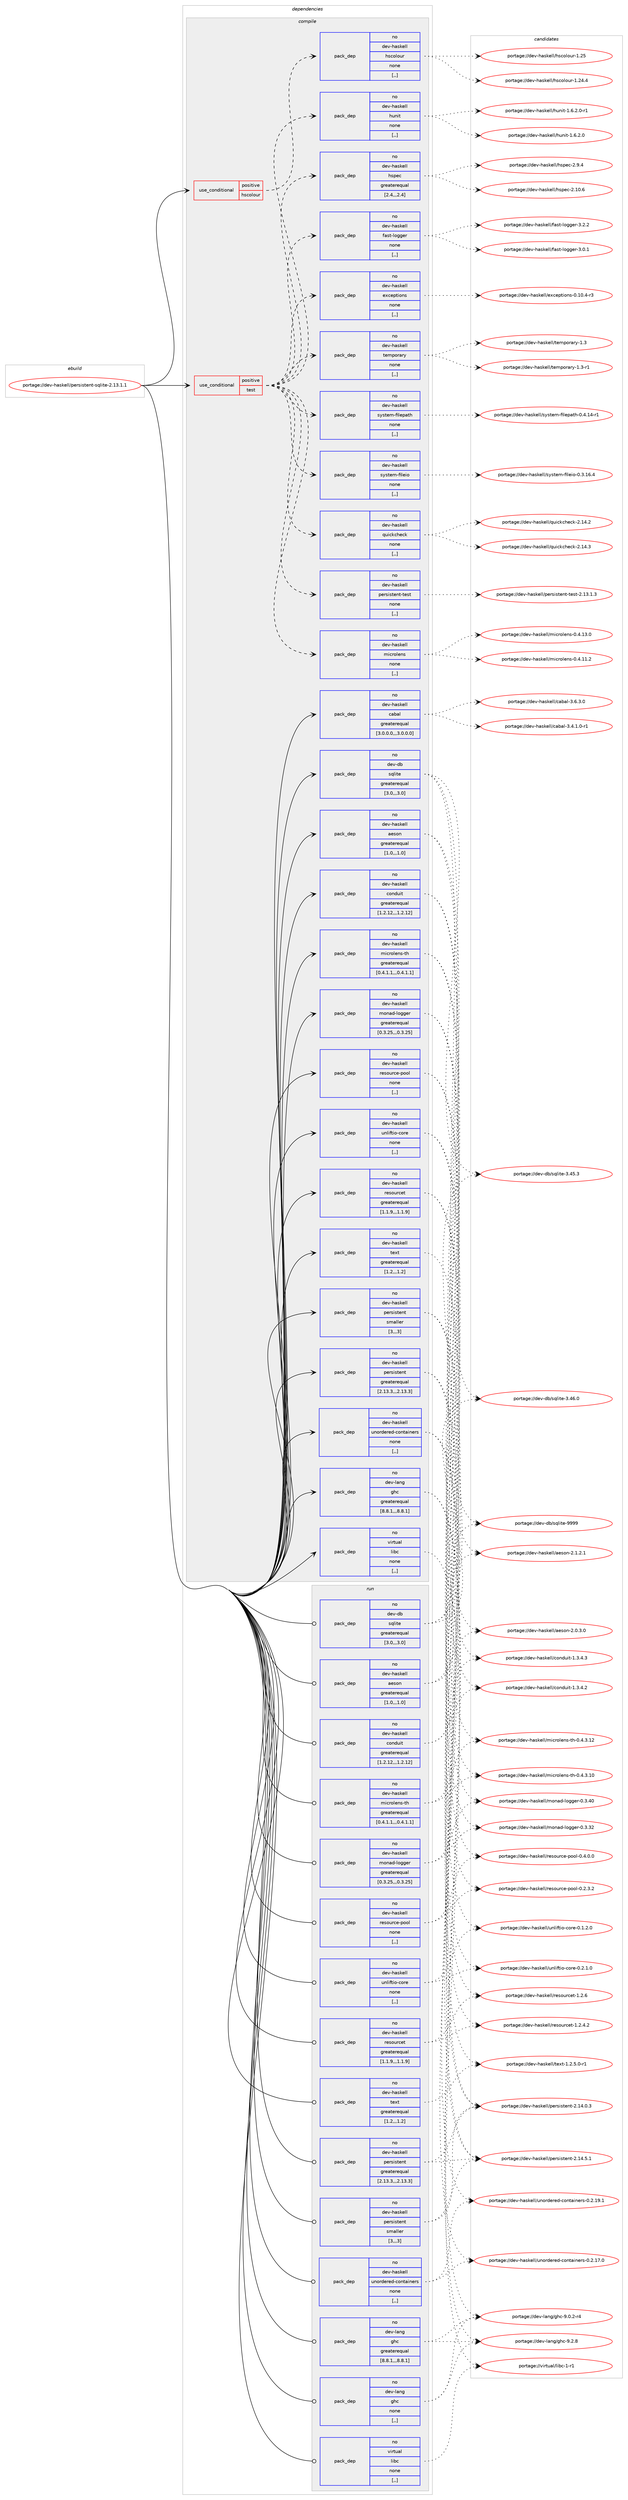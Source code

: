 digraph prolog {

# *************
# Graph options
# *************

newrank=true;
concentrate=true;
compound=true;
graph [rankdir=LR,fontname=Helvetica,fontsize=10,ranksep=1.5];#, ranksep=2.5, nodesep=0.2];
edge  [arrowhead=vee];
node  [fontname=Helvetica,fontsize=10];

# **********
# The ebuild
# **********

subgraph cluster_leftcol {
color=gray;
rank=same;
label=<<i>ebuild</i>>;
id [label="portage://dev-haskell/persistent-sqlite-2.13.1.1", color=red, width=4, href="../dev-haskell/persistent-sqlite-2.13.1.1.svg"];
}

# ****************
# The dependencies
# ****************

subgraph cluster_midcol {
color=gray;
label=<<i>dependencies</i>>;
subgraph cluster_compile {
fillcolor="#eeeeee";
style=filled;
label=<<i>compile</i>>;
subgraph cond20241 {
dependency83812 [label=<<TABLE BORDER="0" CELLBORDER="1" CELLSPACING="0" CELLPADDING="4"><TR><TD ROWSPAN="3" CELLPADDING="10">use_conditional</TD></TR><TR><TD>positive</TD></TR><TR><TD>hscolour</TD></TR></TABLE>>, shape=none, color=red];
subgraph pack62590 {
dependency83813 [label=<<TABLE BORDER="0" CELLBORDER="1" CELLSPACING="0" CELLPADDING="4" WIDTH="220"><TR><TD ROWSPAN="6" CELLPADDING="30">pack_dep</TD></TR><TR><TD WIDTH="110">no</TD></TR><TR><TD>dev-haskell</TD></TR><TR><TD>hscolour</TD></TR><TR><TD>none</TD></TR><TR><TD>[,,]</TD></TR></TABLE>>, shape=none, color=blue];
}
dependency83812:e -> dependency83813:w [weight=20,style="dashed",arrowhead="vee"];
}
id:e -> dependency83812:w [weight=20,style="solid",arrowhead="vee"];
subgraph cond20242 {
dependency83814 [label=<<TABLE BORDER="0" CELLBORDER="1" CELLSPACING="0" CELLPADDING="4"><TR><TD ROWSPAN="3" CELLPADDING="10">use_conditional</TD></TR><TR><TD>positive</TD></TR><TR><TD>test</TD></TR></TABLE>>, shape=none, color=red];
subgraph pack62591 {
dependency83815 [label=<<TABLE BORDER="0" CELLBORDER="1" CELLSPACING="0" CELLPADDING="4" WIDTH="220"><TR><TD ROWSPAN="6" CELLPADDING="30">pack_dep</TD></TR><TR><TD WIDTH="110">no</TD></TR><TR><TD>dev-haskell</TD></TR><TR><TD>exceptions</TD></TR><TR><TD>none</TD></TR><TR><TD>[,,]</TD></TR></TABLE>>, shape=none, color=blue];
}
dependency83814:e -> dependency83815:w [weight=20,style="dashed",arrowhead="vee"];
subgraph pack62592 {
dependency83816 [label=<<TABLE BORDER="0" CELLBORDER="1" CELLSPACING="0" CELLPADDING="4" WIDTH="220"><TR><TD ROWSPAN="6" CELLPADDING="30">pack_dep</TD></TR><TR><TD WIDTH="110">no</TD></TR><TR><TD>dev-haskell</TD></TR><TR><TD>fast-logger</TD></TR><TR><TD>none</TD></TR><TR><TD>[,,]</TD></TR></TABLE>>, shape=none, color=blue];
}
dependency83814:e -> dependency83816:w [weight=20,style="dashed",arrowhead="vee"];
subgraph pack62593 {
dependency83817 [label=<<TABLE BORDER="0" CELLBORDER="1" CELLSPACING="0" CELLPADDING="4" WIDTH="220"><TR><TD ROWSPAN="6" CELLPADDING="30">pack_dep</TD></TR><TR><TD WIDTH="110">no</TD></TR><TR><TD>dev-haskell</TD></TR><TR><TD>hspec</TD></TR><TR><TD>greaterequal</TD></TR><TR><TD>[2.4,,,2.4]</TD></TR></TABLE>>, shape=none, color=blue];
}
dependency83814:e -> dependency83817:w [weight=20,style="dashed",arrowhead="vee"];
subgraph pack62594 {
dependency83818 [label=<<TABLE BORDER="0" CELLBORDER="1" CELLSPACING="0" CELLPADDING="4" WIDTH="220"><TR><TD ROWSPAN="6" CELLPADDING="30">pack_dep</TD></TR><TR><TD WIDTH="110">no</TD></TR><TR><TD>dev-haskell</TD></TR><TR><TD>hunit</TD></TR><TR><TD>none</TD></TR><TR><TD>[,,]</TD></TR></TABLE>>, shape=none, color=blue];
}
dependency83814:e -> dependency83818:w [weight=20,style="dashed",arrowhead="vee"];
subgraph pack62595 {
dependency83819 [label=<<TABLE BORDER="0" CELLBORDER="1" CELLSPACING="0" CELLPADDING="4" WIDTH="220"><TR><TD ROWSPAN="6" CELLPADDING="30">pack_dep</TD></TR><TR><TD WIDTH="110">no</TD></TR><TR><TD>dev-haskell</TD></TR><TR><TD>microlens</TD></TR><TR><TD>none</TD></TR><TR><TD>[,,]</TD></TR></TABLE>>, shape=none, color=blue];
}
dependency83814:e -> dependency83819:w [weight=20,style="dashed",arrowhead="vee"];
subgraph pack62596 {
dependency83820 [label=<<TABLE BORDER="0" CELLBORDER="1" CELLSPACING="0" CELLPADDING="4" WIDTH="220"><TR><TD ROWSPAN="6" CELLPADDING="30">pack_dep</TD></TR><TR><TD WIDTH="110">no</TD></TR><TR><TD>dev-haskell</TD></TR><TR><TD>persistent-test</TD></TR><TR><TD>none</TD></TR><TR><TD>[,,]</TD></TR></TABLE>>, shape=none, color=blue];
}
dependency83814:e -> dependency83820:w [weight=20,style="dashed",arrowhead="vee"];
subgraph pack62597 {
dependency83821 [label=<<TABLE BORDER="0" CELLBORDER="1" CELLSPACING="0" CELLPADDING="4" WIDTH="220"><TR><TD ROWSPAN="6" CELLPADDING="30">pack_dep</TD></TR><TR><TD WIDTH="110">no</TD></TR><TR><TD>dev-haskell</TD></TR><TR><TD>quickcheck</TD></TR><TR><TD>none</TD></TR><TR><TD>[,,]</TD></TR></TABLE>>, shape=none, color=blue];
}
dependency83814:e -> dependency83821:w [weight=20,style="dashed",arrowhead="vee"];
subgraph pack62598 {
dependency83822 [label=<<TABLE BORDER="0" CELLBORDER="1" CELLSPACING="0" CELLPADDING="4" WIDTH="220"><TR><TD ROWSPAN="6" CELLPADDING="30">pack_dep</TD></TR><TR><TD WIDTH="110">no</TD></TR><TR><TD>dev-haskell</TD></TR><TR><TD>system-fileio</TD></TR><TR><TD>none</TD></TR><TR><TD>[,,]</TD></TR></TABLE>>, shape=none, color=blue];
}
dependency83814:e -> dependency83822:w [weight=20,style="dashed",arrowhead="vee"];
subgraph pack62599 {
dependency83823 [label=<<TABLE BORDER="0" CELLBORDER="1" CELLSPACING="0" CELLPADDING="4" WIDTH="220"><TR><TD ROWSPAN="6" CELLPADDING="30">pack_dep</TD></TR><TR><TD WIDTH="110">no</TD></TR><TR><TD>dev-haskell</TD></TR><TR><TD>system-filepath</TD></TR><TR><TD>none</TD></TR><TR><TD>[,,]</TD></TR></TABLE>>, shape=none, color=blue];
}
dependency83814:e -> dependency83823:w [weight=20,style="dashed",arrowhead="vee"];
subgraph pack62600 {
dependency83824 [label=<<TABLE BORDER="0" CELLBORDER="1" CELLSPACING="0" CELLPADDING="4" WIDTH="220"><TR><TD ROWSPAN="6" CELLPADDING="30">pack_dep</TD></TR><TR><TD WIDTH="110">no</TD></TR><TR><TD>dev-haskell</TD></TR><TR><TD>temporary</TD></TR><TR><TD>none</TD></TR><TR><TD>[,,]</TD></TR></TABLE>>, shape=none, color=blue];
}
dependency83814:e -> dependency83824:w [weight=20,style="dashed",arrowhead="vee"];
}
id:e -> dependency83814:w [weight=20,style="solid",arrowhead="vee"];
subgraph pack62601 {
dependency83825 [label=<<TABLE BORDER="0" CELLBORDER="1" CELLSPACING="0" CELLPADDING="4" WIDTH="220"><TR><TD ROWSPAN="6" CELLPADDING="30">pack_dep</TD></TR><TR><TD WIDTH="110">no</TD></TR><TR><TD>dev-db</TD></TR><TR><TD>sqlite</TD></TR><TR><TD>greaterequal</TD></TR><TR><TD>[3.0,,,3.0]</TD></TR></TABLE>>, shape=none, color=blue];
}
id:e -> dependency83825:w [weight=20,style="solid",arrowhead="vee"];
subgraph pack62602 {
dependency83826 [label=<<TABLE BORDER="0" CELLBORDER="1" CELLSPACING="0" CELLPADDING="4" WIDTH="220"><TR><TD ROWSPAN="6" CELLPADDING="30">pack_dep</TD></TR><TR><TD WIDTH="110">no</TD></TR><TR><TD>dev-haskell</TD></TR><TR><TD>aeson</TD></TR><TR><TD>greaterequal</TD></TR><TR><TD>[1.0,,,1.0]</TD></TR></TABLE>>, shape=none, color=blue];
}
id:e -> dependency83826:w [weight=20,style="solid",arrowhead="vee"];
subgraph pack62603 {
dependency83827 [label=<<TABLE BORDER="0" CELLBORDER="1" CELLSPACING="0" CELLPADDING="4" WIDTH="220"><TR><TD ROWSPAN="6" CELLPADDING="30">pack_dep</TD></TR><TR><TD WIDTH="110">no</TD></TR><TR><TD>dev-haskell</TD></TR><TR><TD>cabal</TD></TR><TR><TD>greaterequal</TD></TR><TR><TD>[3.0.0.0,,,3.0.0.0]</TD></TR></TABLE>>, shape=none, color=blue];
}
id:e -> dependency83827:w [weight=20,style="solid",arrowhead="vee"];
subgraph pack62604 {
dependency83828 [label=<<TABLE BORDER="0" CELLBORDER="1" CELLSPACING="0" CELLPADDING="4" WIDTH="220"><TR><TD ROWSPAN="6" CELLPADDING="30">pack_dep</TD></TR><TR><TD WIDTH="110">no</TD></TR><TR><TD>dev-haskell</TD></TR><TR><TD>conduit</TD></TR><TR><TD>greaterequal</TD></TR><TR><TD>[1.2.12,,,1.2.12]</TD></TR></TABLE>>, shape=none, color=blue];
}
id:e -> dependency83828:w [weight=20,style="solid",arrowhead="vee"];
subgraph pack62605 {
dependency83829 [label=<<TABLE BORDER="0" CELLBORDER="1" CELLSPACING="0" CELLPADDING="4" WIDTH="220"><TR><TD ROWSPAN="6" CELLPADDING="30">pack_dep</TD></TR><TR><TD WIDTH="110">no</TD></TR><TR><TD>dev-haskell</TD></TR><TR><TD>microlens-th</TD></TR><TR><TD>greaterequal</TD></TR><TR><TD>[0.4.1.1,,,0.4.1.1]</TD></TR></TABLE>>, shape=none, color=blue];
}
id:e -> dependency83829:w [weight=20,style="solid",arrowhead="vee"];
subgraph pack62606 {
dependency83830 [label=<<TABLE BORDER="0" CELLBORDER="1" CELLSPACING="0" CELLPADDING="4" WIDTH="220"><TR><TD ROWSPAN="6" CELLPADDING="30">pack_dep</TD></TR><TR><TD WIDTH="110">no</TD></TR><TR><TD>dev-haskell</TD></TR><TR><TD>monad-logger</TD></TR><TR><TD>greaterequal</TD></TR><TR><TD>[0.3.25,,,0.3.25]</TD></TR></TABLE>>, shape=none, color=blue];
}
id:e -> dependency83830:w [weight=20,style="solid",arrowhead="vee"];
subgraph pack62607 {
dependency83831 [label=<<TABLE BORDER="0" CELLBORDER="1" CELLSPACING="0" CELLPADDING="4" WIDTH="220"><TR><TD ROWSPAN="6" CELLPADDING="30">pack_dep</TD></TR><TR><TD WIDTH="110">no</TD></TR><TR><TD>dev-haskell</TD></TR><TR><TD>persistent</TD></TR><TR><TD>greaterequal</TD></TR><TR><TD>[2.13.3,,,2.13.3]</TD></TR></TABLE>>, shape=none, color=blue];
}
id:e -> dependency83831:w [weight=20,style="solid",arrowhead="vee"];
subgraph pack62608 {
dependency83832 [label=<<TABLE BORDER="0" CELLBORDER="1" CELLSPACING="0" CELLPADDING="4" WIDTH="220"><TR><TD ROWSPAN="6" CELLPADDING="30">pack_dep</TD></TR><TR><TD WIDTH="110">no</TD></TR><TR><TD>dev-haskell</TD></TR><TR><TD>persistent</TD></TR><TR><TD>smaller</TD></TR><TR><TD>[3,,,3]</TD></TR></TABLE>>, shape=none, color=blue];
}
id:e -> dependency83832:w [weight=20,style="solid",arrowhead="vee"];
subgraph pack62609 {
dependency83833 [label=<<TABLE BORDER="0" CELLBORDER="1" CELLSPACING="0" CELLPADDING="4" WIDTH="220"><TR><TD ROWSPAN="6" CELLPADDING="30">pack_dep</TD></TR><TR><TD WIDTH="110">no</TD></TR><TR><TD>dev-haskell</TD></TR><TR><TD>resource-pool</TD></TR><TR><TD>none</TD></TR><TR><TD>[,,]</TD></TR></TABLE>>, shape=none, color=blue];
}
id:e -> dependency83833:w [weight=20,style="solid",arrowhead="vee"];
subgraph pack62610 {
dependency83834 [label=<<TABLE BORDER="0" CELLBORDER="1" CELLSPACING="0" CELLPADDING="4" WIDTH="220"><TR><TD ROWSPAN="6" CELLPADDING="30">pack_dep</TD></TR><TR><TD WIDTH="110">no</TD></TR><TR><TD>dev-haskell</TD></TR><TR><TD>resourcet</TD></TR><TR><TD>greaterequal</TD></TR><TR><TD>[1.1.9,,,1.1.9]</TD></TR></TABLE>>, shape=none, color=blue];
}
id:e -> dependency83834:w [weight=20,style="solid",arrowhead="vee"];
subgraph pack62611 {
dependency83835 [label=<<TABLE BORDER="0" CELLBORDER="1" CELLSPACING="0" CELLPADDING="4" WIDTH="220"><TR><TD ROWSPAN="6" CELLPADDING="30">pack_dep</TD></TR><TR><TD WIDTH="110">no</TD></TR><TR><TD>dev-haskell</TD></TR><TR><TD>text</TD></TR><TR><TD>greaterequal</TD></TR><TR><TD>[1.2,,,1.2]</TD></TR></TABLE>>, shape=none, color=blue];
}
id:e -> dependency83835:w [weight=20,style="solid",arrowhead="vee"];
subgraph pack62612 {
dependency83836 [label=<<TABLE BORDER="0" CELLBORDER="1" CELLSPACING="0" CELLPADDING="4" WIDTH="220"><TR><TD ROWSPAN="6" CELLPADDING="30">pack_dep</TD></TR><TR><TD WIDTH="110">no</TD></TR><TR><TD>dev-haskell</TD></TR><TR><TD>unliftio-core</TD></TR><TR><TD>none</TD></TR><TR><TD>[,,]</TD></TR></TABLE>>, shape=none, color=blue];
}
id:e -> dependency83836:w [weight=20,style="solid",arrowhead="vee"];
subgraph pack62613 {
dependency83837 [label=<<TABLE BORDER="0" CELLBORDER="1" CELLSPACING="0" CELLPADDING="4" WIDTH="220"><TR><TD ROWSPAN="6" CELLPADDING="30">pack_dep</TD></TR><TR><TD WIDTH="110">no</TD></TR><TR><TD>dev-haskell</TD></TR><TR><TD>unordered-containers</TD></TR><TR><TD>none</TD></TR><TR><TD>[,,]</TD></TR></TABLE>>, shape=none, color=blue];
}
id:e -> dependency83837:w [weight=20,style="solid",arrowhead="vee"];
subgraph pack62614 {
dependency83838 [label=<<TABLE BORDER="0" CELLBORDER="1" CELLSPACING="0" CELLPADDING="4" WIDTH="220"><TR><TD ROWSPAN="6" CELLPADDING="30">pack_dep</TD></TR><TR><TD WIDTH="110">no</TD></TR><TR><TD>dev-lang</TD></TR><TR><TD>ghc</TD></TR><TR><TD>greaterequal</TD></TR><TR><TD>[8.8.1,,,8.8.1]</TD></TR></TABLE>>, shape=none, color=blue];
}
id:e -> dependency83838:w [weight=20,style="solid",arrowhead="vee"];
subgraph pack62615 {
dependency83839 [label=<<TABLE BORDER="0" CELLBORDER="1" CELLSPACING="0" CELLPADDING="4" WIDTH="220"><TR><TD ROWSPAN="6" CELLPADDING="30">pack_dep</TD></TR><TR><TD WIDTH="110">no</TD></TR><TR><TD>virtual</TD></TR><TR><TD>libc</TD></TR><TR><TD>none</TD></TR><TR><TD>[,,]</TD></TR></TABLE>>, shape=none, color=blue];
}
id:e -> dependency83839:w [weight=20,style="solid",arrowhead="vee"];
}
subgraph cluster_compileandrun {
fillcolor="#eeeeee";
style=filled;
label=<<i>compile and run</i>>;
}
subgraph cluster_run {
fillcolor="#eeeeee";
style=filled;
label=<<i>run</i>>;
subgraph pack62616 {
dependency83840 [label=<<TABLE BORDER="0" CELLBORDER="1" CELLSPACING="0" CELLPADDING="4" WIDTH="220"><TR><TD ROWSPAN="6" CELLPADDING="30">pack_dep</TD></TR><TR><TD WIDTH="110">no</TD></TR><TR><TD>dev-db</TD></TR><TR><TD>sqlite</TD></TR><TR><TD>greaterequal</TD></TR><TR><TD>[3.0,,,3.0]</TD></TR></TABLE>>, shape=none, color=blue];
}
id:e -> dependency83840:w [weight=20,style="solid",arrowhead="odot"];
subgraph pack62617 {
dependency83841 [label=<<TABLE BORDER="0" CELLBORDER="1" CELLSPACING="0" CELLPADDING="4" WIDTH="220"><TR><TD ROWSPAN="6" CELLPADDING="30">pack_dep</TD></TR><TR><TD WIDTH="110">no</TD></TR><TR><TD>dev-haskell</TD></TR><TR><TD>aeson</TD></TR><TR><TD>greaterequal</TD></TR><TR><TD>[1.0,,,1.0]</TD></TR></TABLE>>, shape=none, color=blue];
}
id:e -> dependency83841:w [weight=20,style="solid",arrowhead="odot"];
subgraph pack62618 {
dependency83842 [label=<<TABLE BORDER="0" CELLBORDER="1" CELLSPACING="0" CELLPADDING="4" WIDTH="220"><TR><TD ROWSPAN="6" CELLPADDING="30">pack_dep</TD></TR><TR><TD WIDTH="110">no</TD></TR><TR><TD>dev-haskell</TD></TR><TR><TD>conduit</TD></TR><TR><TD>greaterequal</TD></TR><TR><TD>[1.2.12,,,1.2.12]</TD></TR></TABLE>>, shape=none, color=blue];
}
id:e -> dependency83842:w [weight=20,style="solid",arrowhead="odot"];
subgraph pack62619 {
dependency83843 [label=<<TABLE BORDER="0" CELLBORDER="1" CELLSPACING="0" CELLPADDING="4" WIDTH="220"><TR><TD ROWSPAN="6" CELLPADDING="30">pack_dep</TD></TR><TR><TD WIDTH="110">no</TD></TR><TR><TD>dev-haskell</TD></TR><TR><TD>microlens-th</TD></TR><TR><TD>greaterequal</TD></TR><TR><TD>[0.4.1.1,,,0.4.1.1]</TD></TR></TABLE>>, shape=none, color=blue];
}
id:e -> dependency83843:w [weight=20,style="solid",arrowhead="odot"];
subgraph pack62620 {
dependency83844 [label=<<TABLE BORDER="0" CELLBORDER="1" CELLSPACING="0" CELLPADDING="4" WIDTH="220"><TR><TD ROWSPAN="6" CELLPADDING="30">pack_dep</TD></TR><TR><TD WIDTH="110">no</TD></TR><TR><TD>dev-haskell</TD></TR><TR><TD>monad-logger</TD></TR><TR><TD>greaterequal</TD></TR><TR><TD>[0.3.25,,,0.3.25]</TD></TR></TABLE>>, shape=none, color=blue];
}
id:e -> dependency83844:w [weight=20,style="solid",arrowhead="odot"];
subgraph pack62621 {
dependency83845 [label=<<TABLE BORDER="0" CELLBORDER="1" CELLSPACING="0" CELLPADDING="4" WIDTH="220"><TR><TD ROWSPAN="6" CELLPADDING="30">pack_dep</TD></TR><TR><TD WIDTH="110">no</TD></TR><TR><TD>dev-haskell</TD></TR><TR><TD>persistent</TD></TR><TR><TD>greaterequal</TD></TR><TR><TD>[2.13.3,,,2.13.3]</TD></TR></TABLE>>, shape=none, color=blue];
}
id:e -> dependency83845:w [weight=20,style="solid",arrowhead="odot"];
subgraph pack62622 {
dependency83846 [label=<<TABLE BORDER="0" CELLBORDER="1" CELLSPACING="0" CELLPADDING="4" WIDTH="220"><TR><TD ROWSPAN="6" CELLPADDING="30">pack_dep</TD></TR><TR><TD WIDTH="110">no</TD></TR><TR><TD>dev-haskell</TD></TR><TR><TD>persistent</TD></TR><TR><TD>smaller</TD></TR><TR><TD>[3,,,3]</TD></TR></TABLE>>, shape=none, color=blue];
}
id:e -> dependency83846:w [weight=20,style="solid",arrowhead="odot"];
subgraph pack62623 {
dependency83847 [label=<<TABLE BORDER="0" CELLBORDER="1" CELLSPACING="0" CELLPADDING="4" WIDTH="220"><TR><TD ROWSPAN="6" CELLPADDING="30">pack_dep</TD></TR><TR><TD WIDTH="110">no</TD></TR><TR><TD>dev-haskell</TD></TR><TR><TD>resource-pool</TD></TR><TR><TD>none</TD></TR><TR><TD>[,,]</TD></TR></TABLE>>, shape=none, color=blue];
}
id:e -> dependency83847:w [weight=20,style="solid",arrowhead="odot"];
subgraph pack62624 {
dependency83848 [label=<<TABLE BORDER="0" CELLBORDER="1" CELLSPACING="0" CELLPADDING="4" WIDTH="220"><TR><TD ROWSPAN="6" CELLPADDING="30">pack_dep</TD></TR><TR><TD WIDTH="110">no</TD></TR><TR><TD>dev-haskell</TD></TR><TR><TD>resourcet</TD></TR><TR><TD>greaterequal</TD></TR><TR><TD>[1.1.9,,,1.1.9]</TD></TR></TABLE>>, shape=none, color=blue];
}
id:e -> dependency83848:w [weight=20,style="solid",arrowhead="odot"];
subgraph pack62625 {
dependency83849 [label=<<TABLE BORDER="0" CELLBORDER="1" CELLSPACING="0" CELLPADDING="4" WIDTH="220"><TR><TD ROWSPAN="6" CELLPADDING="30">pack_dep</TD></TR><TR><TD WIDTH="110">no</TD></TR><TR><TD>dev-haskell</TD></TR><TR><TD>text</TD></TR><TR><TD>greaterequal</TD></TR><TR><TD>[1.2,,,1.2]</TD></TR></TABLE>>, shape=none, color=blue];
}
id:e -> dependency83849:w [weight=20,style="solid",arrowhead="odot"];
subgraph pack62626 {
dependency83850 [label=<<TABLE BORDER="0" CELLBORDER="1" CELLSPACING="0" CELLPADDING="4" WIDTH="220"><TR><TD ROWSPAN="6" CELLPADDING="30">pack_dep</TD></TR><TR><TD WIDTH="110">no</TD></TR><TR><TD>dev-haskell</TD></TR><TR><TD>unliftio-core</TD></TR><TR><TD>none</TD></TR><TR><TD>[,,]</TD></TR></TABLE>>, shape=none, color=blue];
}
id:e -> dependency83850:w [weight=20,style="solid",arrowhead="odot"];
subgraph pack62627 {
dependency83851 [label=<<TABLE BORDER="0" CELLBORDER="1" CELLSPACING="0" CELLPADDING="4" WIDTH="220"><TR><TD ROWSPAN="6" CELLPADDING="30">pack_dep</TD></TR><TR><TD WIDTH="110">no</TD></TR><TR><TD>dev-haskell</TD></TR><TR><TD>unordered-containers</TD></TR><TR><TD>none</TD></TR><TR><TD>[,,]</TD></TR></TABLE>>, shape=none, color=blue];
}
id:e -> dependency83851:w [weight=20,style="solid",arrowhead="odot"];
subgraph pack62628 {
dependency83852 [label=<<TABLE BORDER="0" CELLBORDER="1" CELLSPACING="0" CELLPADDING="4" WIDTH="220"><TR><TD ROWSPAN="6" CELLPADDING="30">pack_dep</TD></TR><TR><TD WIDTH="110">no</TD></TR><TR><TD>dev-lang</TD></TR><TR><TD>ghc</TD></TR><TR><TD>greaterequal</TD></TR><TR><TD>[8.8.1,,,8.8.1]</TD></TR></TABLE>>, shape=none, color=blue];
}
id:e -> dependency83852:w [weight=20,style="solid",arrowhead="odot"];
subgraph pack62629 {
dependency83853 [label=<<TABLE BORDER="0" CELLBORDER="1" CELLSPACING="0" CELLPADDING="4" WIDTH="220"><TR><TD ROWSPAN="6" CELLPADDING="30">pack_dep</TD></TR><TR><TD WIDTH="110">no</TD></TR><TR><TD>dev-lang</TD></TR><TR><TD>ghc</TD></TR><TR><TD>none</TD></TR><TR><TD>[,,]</TD></TR></TABLE>>, shape=none, color=blue];
}
id:e -> dependency83853:w [weight=20,style="solid",arrowhead="odot"];
subgraph pack62630 {
dependency83854 [label=<<TABLE BORDER="0" CELLBORDER="1" CELLSPACING="0" CELLPADDING="4" WIDTH="220"><TR><TD ROWSPAN="6" CELLPADDING="30">pack_dep</TD></TR><TR><TD WIDTH="110">no</TD></TR><TR><TD>virtual</TD></TR><TR><TD>libc</TD></TR><TR><TD>none</TD></TR><TR><TD>[,,]</TD></TR></TABLE>>, shape=none, color=blue];
}
id:e -> dependency83854:w [weight=20,style="solid",arrowhead="odot"];
}
}

# **************
# The candidates
# **************

subgraph cluster_choices {
rank=same;
color=gray;
label=<<i>candidates</i>>;

subgraph choice62590 {
color=black;
nodesep=1;
choice1001011184510497115107101108108471041159911110811111711445494650524652 [label="portage://dev-haskell/hscolour-1.24.4", color=red, width=4,href="../dev-haskell/hscolour-1.24.4.svg"];
choice100101118451049711510710110810847104115991111081111171144549465053 [label="portage://dev-haskell/hscolour-1.25", color=red, width=4,href="../dev-haskell/hscolour-1.25.svg"];
dependency83813:e -> choice1001011184510497115107101108108471041159911110811111711445494650524652:w [style=dotted,weight="100"];
dependency83813:e -> choice100101118451049711510710110810847104115991111081111171144549465053:w [style=dotted,weight="100"];
}
subgraph choice62591 {
color=black;
nodesep=1;
choice10010111845104971151071011081084710112099101112116105111110115454846494846524511451 [label="portage://dev-haskell/exceptions-0.10.4-r3", color=red, width=4,href="../dev-haskell/exceptions-0.10.4-r3.svg"];
dependency83815:e -> choice10010111845104971151071011081084710112099101112116105111110115454846494846524511451:w [style=dotted,weight="100"];
}
subgraph choice62592 {
color=black;
nodesep=1;
choice1001011184510497115107101108108471029711511645108111103103101114455146484649 [label="portage://dev-haskell/fast-logger-3.0.1", color=red, width=4,href="../dev-haskell/fast-logger-3.0.1.svg"];
choice1001011184510497115107101108108471029711511645108111103103101114455146504650 [label="portage://dev-haskell/fast-logger-3.2.2", color=red, width=4,href="../dev-haskell/fast-logger-3.2.2.svg"];
dependency83816:e -> choice1001011184510497115107101108108471029711511645108111103103101114455146484649:w [style=dotted,weight="100"];
dependency83816:e -> choice1001011184510497115107101108108471029711511645108111103103101114455146504650:w [style=dotted,weight="100"];
}
subgraph choice62593 {
color=black;
nodesep=1;
choice1001011184510497115107101108108471041151121019945504649484654 [label="portage://dev-haskell/hspec-2.10.6", color=red, width=4,href="../dev-haskell/hspec-2.10.6.svg"];
choice10010111845104971151071011081084710411511210199455046574652 [label="portage://dev-haskell/hspec-2.9.4", color=red, width=4,href="../dev-haskell/hspec-2.9.4.svg"];
dependency83817:e -> choice1001011184510497115107101108108471041151121019945504649484654:w [style=dotted,weight="100"];
dependency83817:e -> choice10010111845104971151071011081084710411511210199455046574652:w [style=dotted,weight="100"];
}
subgraph choice62594 {
color=black;
nodesep=1;
choice1001011184510497115107101108108471041171101051164549465446504648 [label="portage://dev-haskell/hunit-1.6.2.0", color=red, width=4,href="../dev-haskell/hunit-1.6.2.0.svg"];
choice10010111845104971151071011081084710411711010511645494654465046484511449 [label="portage://dev-haskell/hunit-1.6.2.0-r1", color=red, width=4,href="../dev-haskell/hunit-1.6.2.0-r1.svg"];
dependency83818:e -> choice1001011184510497115107101108108471041171101051164549465446504648:w [style=dotted,weight="100"];
dependency83818:e -> choice10010111845104971151071011081084710411711010511645494654465046484511449:w [style=dotted,weight="100"];
}
subgraph choice62595 {
color=black;
nodesep=1;
choice10010111845104971151071011081084710910599114111108101110115454846524649494650 [label="portage://dev-haskell/microlens-0.4.11.2", color=red, width=4,href="../dev-haskell/microlens-0.4.11.2.svg"];
choice10010111845104971151071011081084710910599114111108101110115454846524649514648 [label="portage://dev-haskell/microlens-0.4.13.0", color=red, width=4,href="../dev-haskell/microlens-0.4.13.0.svg"];
dependency83819:e -> choice10010111845104971151071011081084710910599114111108101110115454846524649494650:w [style=dotted,weight="100"];
dependency83819:e -> choice10010111845104971151071011081084710910599114111108101110115454846524649514648:w [style=dotted,weight="100"];
}
subgraph choice62596 {
color=black;
nodesep=1;
choice10010111845104971151071011081084711210111411510511511610111011645116101115116455046495146494651 [label="portage://dev-haskell/persistent-test-2.13.1.3", color=red, width=4,href="../dev-haskell/persistent-test-2.13.1.3.svg"];
dependency83820:e -> choice10010111845104971151071011081084711210111411510511511610111011645116101115116455046495146494651:w [style=dotted,weight="100"];
}
subgraph choice62597 {
color=black;
nodesep=1;
choice10010111845104971151071011081084711311710599107991041019910745504649524650 [label="portage://dev-haskell/quickcheck-2.14.2", color=red, width=4,href="../dev-haskell/quickcheck-2.14.2.svg"];
choice10010111845104971151071011081084711311710599107991041019910745504649524651 [label="portage://dev-haskell/quickcheck-2.14.3", color=red, width=4,href="../dev-haskell/quickcheck-2.14.3.svg"];
dependency83821:e -> choice10010111845104971151071011081084711311710599107991041019910745504649524650:w [style=dotted,weight="100"];
dependency83821:e -> choice10010111845104971151071011081084711311710599107991041019910745504649524651:w [style=dotted,weight="100"];
}
subgraph choice62598 {
color=black;
nodesep=1;
choice10010111845104971151071011081084711512111511610110945102105108101105111454846514649544652 [label="portage://dev-haskell/system-fileio-0.3.16.4", color=red, width=4,href="../dev-haskell/system-fileio-0.3.16.4.svg"];
dependency83822:e -> choice10010111845104971151071011081084711512111511610110945102105108101105111454846514649544652:w [style=dotted,weight="100"];
}
subgraph choice62599 {
color=black;
nodesep=1;
choice1001011184510497115107101108108471151211151161011094510210510810111297116104454846524649524511449 [label="portage://dev-haskell/system-filepath-0.4.14-r1", color=red, width=4,href="../dev-haskell/system-filepath-0.4.14-r1.svg"];
dependency83823:e -> choice1001011184510497115107101108108471151211151161011094510210510810111297116104454846524649524511449:w [style=dotted,weight="100"];
}
subgraph choice62600 {
color=black;
nodesep=1;
choice1001011184510497115107101108108471161011091121111149711412145494651 [label="portage://dev-haskell/temporary-1.3", color=red, width=4,href="../dev-haskell/temporary-1.3.svg"];
choice10010111845104971151071011081084711610110911211111497114121454946514511449 [label="portage://dev-haskell/temporary-1.3-r1", color=red, width=4,href="../dev-haskell/temporary-1.3-r1.svg"];
dependency83824:e -> choice1001011184510497115107101108108471161011091121111149711412145494651:w [style=dotted,weight="100"];
dependency83824:e -> choice10010111845104971151071011081084711610110911211111497114121454946514511449:w [style=dotted,weight="100"];
}
subgraph choice62601 {
color=black;
nodesep=1;
choice10010111845100984711511310810511610145514652534651 [label="portage://dev-db/sqlite-3.45.3", color=red, width=4,href="../dev-db/sqlite-3.45.3.svg"];
choice10010111845100984711511310810511610145514652544648 [label="portage://dev-db/sqlite-3.46.0", color=red, width=4,href="../dev-db/sqlite-3.46.0.svg"];
choice1001011184510098471151131081051161014557575757 [label="portage://dev-db/sqlite-9999", color=red, width=4,href="../dev-db/sqlite-9999.svg"];
dependency83825:e -> choice10010111845100984711511310810511610145514652534651:w [style=dotted,weight="100"];
dependency83825:e -> choice10010111845100984711511310810511610145514652544648:w [style=dotted,weight="100"];
dependency83825:e -> choice1001011184510098471151131081051161014557575757:w [style=dotted,weight="100"];
}
subgraph choice62602 {
color=black;
nodesep=1;
choice100101118451049711510710110810847971011151111104550464846514648 [label="portage://dev-haskell/aeson-2.0.3.0", color=red, width=4,href="../dev-haskell/aeson-2.0.3.0.svg"];
choice100101118451049711510710110810847971011151111104550464946504649 [label="portage://dev-haskell/aeson-2.1.2.1", color=red, width=4,href="../dev-haskell/aeson-2.1.2.1.svg"];
dependency83826:e -> choice100101118451049711510710110810847971011151111104550464846514648:w [style=dotted,weight="100"];
dependency83826:e -> choice100101118451049711510710110810847971011151111104550464946504649:w [style=dotted,weight="100"];
}
subgraph choice62603 {
color=black;
nodesep=1;
choice1001011184510497115107101108108479997989710845514652464946484511449 [label="portage://dev-haskell/cabal-3.4.1.0-r1", color=red, width=4,href="../dev-haskell/cabal-3.4.1.0-r1.svg"];
choice100101118451049711510710110810847999798971084551465446514648 [label="portage://dev-haskell/cabal-3.6.3.0", color=red, width=4,href="../dev-haskell/cabal-3.6.3.0.svg"];
dependency83827:e -> choice1001011184510497115107101108108479997989710845514652464946484511449:w [style=dotted,weight="100"];
dependency83827:e -> choice100101118451049711510710110810847999798971084551465446514648:w [style=dotted,weight="100"];
}
subgraph choice62604 {
color=black;
nodesep=1;
choice100101118451049711510710110810847991111101001171051164549465146524650 [label="portage://dev-haskell/conduit-1.3.4.2", color=red, width=4,href="../dev-haskell/conduit-1.3.4.2.svg"];
choice100101118451049711510710110810847991111101001171051164549465146524651 [label="portage://dev-haskell/conduit-1.3.4.3", color=red, width=4,href="../dev-haskell/conduit-1.3.4.3.svg"];
dependency83828:e -> choice100101118451049711510710110810847991111101001171051164549465146524650:w [style=dotted,weight="100"];
dependency83828:e -> choice100101118451049711510710110810847991111101001171051164549465146524651:w [style=dotted,weight="100"];
}
subgraph choice62605 {
color=black;
nodesep=1;
choice1001011184510497115107101108108471091059911411110810111011545116104454846524651464948 [label="portage://dev-haskell/microlens-th-0.4.3.10", color=red, width=4,href="../dev-haskell/microlens-th-0.4.3.10.svg"];
choice1001011184510497115107101108108471091059911411110810111011545116104454846524651464950 [label="portage://dev-haskell/microlens-th-0.4.3.12", color=red, width=4,href="../dev-haskell/microlens-th-0.4.3.12.svg"];
dependency83829:e -> choice1001011184510497115107101108108471091059911411110810111011545116104454846524651464948:w [style=dotted,weight="100"];
dependency83829:e -> choice1001011184510497115107101108108471091059911411110810111011545116104454846524651464950:w [style=dotted,weight="100"];
}
subgraph choice62606 {
color=black;
nodesep=1;
choice100101118451049711510710110810847109111110971004510811110310310111445484651465150 [label="portage://dev-haskell/monad-logger-0.3.32", color=red, width=4,href="../dev-haskell/monad-logger-0.3.32.svg"];
choice100101118451049711510710110810847109111110971004510811110310310111445484651465248 [label="portage://dev-haskell/monad-logger-0.3.40", color=red, width=4,href="../dev-haskell/monad-logger-0.3.40.svg"];
dependency83830:e -> choice100101118451049711510710110810847109111110971004510811110310310111445484651465150:w [style=dotted,weight="100"];
dependency83830:e -> choice100101118451049711510710110810847109111110971004510811110310310111445484651465248:w [style=dotted,weight="100"];
}
subgraph choice62607 {
color=black;
nodesep=1;
choice100101118451049711510710110810847112101114115105115116101110116455046495246484651 [label="portage://dev-haskell/persistent-2.14.0.3", color=red, width=4,href="../dev-haskell/persistent-2.14.0.3.svg"];
choice100101118451049711510710110810847112101114115105115116101110116455046495246534649 [label="portage://dev-haskell/persistent-2.14.5.1", color=red, width=4,href="../dev-haskell/persistent-2.14.5.1.svg"];
dependency83831:e -> choice100101118451049711510710110810847112101114115105115116101110116455046495246484651:w [style=dotted,weight="100"];
dependency83831:e -> choice100101118451049711510710110810847112101114115105115116101110116455046495246534649:w [style=dotted,weight="100"];
}
subgraph choice62608 {
color=black;
nodesep=1;
choice100101118451049711510710110810847112101114115105115116101110116455046495246484651 [label="portage://dev-haskell/persistent-2.14.0.3", color=red, width=4,href="../dev-haskell/persistent-2.14.0.3.svg"];
choice100101118451049711510710110810847112101114115105115116101110116455046495246534649 [label="portage://dev-haskell/persistent-2.14.5.1", color=red, width=4,href="../dev-haskell/persistent-2.14.5.1.svg"];
dependency83832:e -> choice100101118451049711510710110810847112101114115105115116101110116455046495246484651:w [style=dotted,weight="100"];
dependency83832:e -> choice100101118451049711510710110810847112101114115105115116101110116455046495246534649:w [style=dotted,weight="100"];
}
subgraph choice62609 {
color=black;
nodesep=1;
choice10010111845104971151071011081084711410111511111711499101451121111111084548465046514650 [label="portage://dev-haskell/resource-pool-0.2.3.2", color=red, width=4,href="../dev-haskell/resource-pool-0.2.3.2.svg"];
choice10010111845104971151071011081084711410111511111711499101451121111111084548465246484648 [label="portage://dev-haskell/resource-pool-0.4.0.0", color=red, width=4,href="../dev-haskell/resource-pool-0.4.0.0.svg"];
dependency83833:e -> choice10010111845104971151071011081084711410111511111711499101451121111111084548465046514650:w [style=dotted,weight="100"];
dependency83833:e -> choice10010111845104971151071011081084711410111511111711499101451121111111084548465246484648:w [style=dotted,weight="100"];
}
subgraph choice62610 {
color=black;
nodesep=1;
choice100101118451049711510710110810847114101115111117114991011164549465046524650 [label="portage://dev-haskell/resourcet-1.2.4.2", color=red, width=4,href="../dev-haskell/resourcet-1.2.4.2.svg"];
choice10010111845104971151071011081084711410111511111711499101116454946504654 [label="portage://dev-haskell/resourcet-1.2.6", color=red, width=4,href="../dev-haskell/resourcet-1.2.6.svg"];
dependency83834:e -> choice100101118451049711510710110810847114101115111117114991011164549465046524650:w [style=dotted,weight="100"];
dependency83834:e -> choice10010111845104971151071011081084711410111511111711499101116454946504654:w [style=dotted,weight="100"];
}
subgraph choice62611 {
color=black;
nodesep=1;
choice10010111845104971151071011081084711610112011645494650465346484511449 [label="portage://dev-haskell/text-1.2.5.0-r1", color=red, width=4,href="../dev-haskell/text-1.2.5.0-r1.svg"];
dependency83835:e -> choice10010111845104971151071011081084711610112011645494650465346484511449:w [style=dotted,weight="100"];
}
subgraph choice62612 {
color=black;
nodesep=1;
choice10010111845104971151071011081084711711010810510211610511145991111141014548464946504648 [label="portage://dev-haskell/unliftio-core-0.1.2.0", color=red, width=4,href="../dev-haskell/unliftio-core-0.1.2.0.svg"];
choice10010111845104971151071011081084711711010810510211610511145991111141014548465046494648 [label="portage://dev-haskell/unliftio-core-0.2.1.0", color=red, width=4,href="../dev-haskell/unliftio-core-0.2.1.0.svg"];
dependency83836:e -> choice10010111845104971151071011081084711711010810510211610511145991111141014548464946504648:w [style=dotted,weight="100"];
dependency83836:e -> choice10010111845104971151071011081084711711010810510211610511145991111141014548465046494648:w [style=dotted,weight="100"];
}
subgraph choice62613 {
color=black;
nodesep=1;
choice100101118451049711510710110810847117110111114100101114101100459911111011697105110101114115454846504649554648 [label="portage://dev-haskell/unordered-containers-0.2.17.0", color=red, width=4,href="../dev-haskell/unordered-containers-0.2.17.0.svg"];
choice100101118451049711510710110810847117110111114100101114101100459911111011697105110101114115454846504649574649 [label="portage://dev-haskell/unordered-containers-0.2.19.1", color=red, width=4,href="../dev-haskell/unordered-containers-0.2.19.1.svg"];
dependency83837:e -> choice100101118451049711510710110810847117110111114100101114101100459911111011697105110101114115454846504649554648:w [style=dotted,weight="100"];
dependency83837:e -> choice100101118451049711510710110810847117110111114100101114101100459911111011697105110101114115454846504649574649:w [style=dotted,weight="100"];
}
subgraph choice62614 {
color=black;
nodesep=1;
choice100101118451089711010347103104994557464846504511452 [label="portage://dev-lang/ghc-9.0.2-r4", color=red, width=4,href="../dev-lang/ghc-9.0.2-r4.svg"];
choice10010111845108971101034710310499455746504656 [label="portage://dev-lang/ghc-9.2.8", color=red, width=4,href="../dev-lang/ghc-9.2.8.svg"];
dependency83838:e -> choice100101118451089711010347103104994557464846504511452:w [style=dotted,weight="100"];
dependency83838:e -> choice10010111845108971101034710310499455746504656:w [style=dotted,weight="100"];
}
subgraph choice62615 {
color=black;
nodesep=1;
choice1181051141161179710847108105989945494511449 [label="portage://virtual/libc-1-r1", color=red, width=4,href="../virtual/libc-1-r1.svg"];
dependency83839:e -> choice1181051141161179710847108105989945494511449:w [style=dotted,weight="100"];
}
subgraph choice62616 {
color=black;
nodesep=1;
choice10010111845100984711511310810511610145514652534651 [label="portage://dev-db/sqlite-3.45.3", color=red, width=4,href="../dev-db/sqlite-3.45.3.svg"];
choice10010111845100984711511310810511610145514652544648 [label="portage://dev-db/sqlite-3.46.0", color=red, width=4,href="../dev-db/sqlite-3.46.0.svg"];
choice1001011184510098471151131081051161014557575757 [label="portage://dev-db/sqlite-9999", color=red, width=4,href="../dev-db/sqlite-9999.svg"];
dependency83840:e -> choice10010111845100984711511310810511610145514652534651:w [style=dotted,weight="100"];
dependency83840:e -> choice10010111845100984711511310810511610145514652544648:w [style=dotted,weight="100"];
dependency83840:e -> choice1001011184510098471151131081051161014557575757:w [style=dotted,weight="100"];
}
subgraph choice62617 {
color=black;
nodesep=1;
choice100101118451049711510710110810847971011151111104550464846514648 [label="portage://dev-haskell/aeson-2.0.3.0", color=red, width=4,href="../dev-haskell/aeson-2.0.3.0.svg"];
choice100101118451049711510710110810847971011151111104550464946504649 [label="portage://dev-haskell/aeson-2.1.2.1", color=red, width=4,href="../dev-haskell/aeson-2.1.2.1.svg"];
dependency83841:e -> choice100101118451049711510710110810847971011151111104550464846514648:w [style=dotted,weight="100"];
dependency83841:e -> choice100101118451049711510710110810847971011151111104550464946504649:w [style=dotted,weight="100"];
}
subgraph choice62618 {
color=black;
nodesep=1;
choice100101118451049711510710110810847991111101001171051164549465146524650 [label="portage://dev-haskell/conduit-1.3.4.2", color=red, width=4,href="../dev-haskell/conduit-1.3.4.2.svg"];
choice100101118451049711510710110810847991111101001171051164549465146524651 [label="portage://dev-haskell/conduit-1.3.4.3", color=red, width=4,href="../dev-haskell/conduit-1.3.4.3.svg"];
dependency83842:e -> choice100101118451049711510710110810847991111101001171051164549465146524650:w [style=dotted,weight="100"];
dependency83842:e -> choice100101118451049711510710110810847991111101001171051164549465146524651:w [style=dotted,weight="100"];
}
subgraph choice62619 {
color=black;
nodesep=1;
choice1001011184510497115107101108108471091059911411110810111011545116104454846524651464948 [label="portage://dev-haskell/microlens-th-0.4.3.10", color=red, width=4,href="../dev-haskell/microlens-th-0.4.3.10.svg"];
choice1001011184510497115107101108108471091059911411110810111011545116104454846524651464950 [label="portage://dev-haskell/microlens-th-0.4.3.12", color=red, width=4,href="../dev-haskell/microlens-th-0.4.3.12.svg"];
dependency83843:e -> choice1001011184510497115107101108108471091059911411110810111011545116104454846524651464948:w [style=dotted,weight="100"];
dependency83843:e -> choice1001011184510497115107101108108471091059911411110810111011545116104454846524651464950:w [style=dotted,weight="100"];
}
subgraph choice62620 {
color=black;
nodesep=1;
choice100101118451049711510710110810847109111110971004510811110310310111445484651465150 [label="portage://dev-haskell/monad-logger-0.3.32", color=red, width=4,href="../dev-haskell/monad-logger-0.3.32.svg"];
choice100101118451049711510710110810847109111110971004510811110310310111445484651465248 [label="portage://dev-haskell/monad-logger-0.3.40", color=red, width=4,href="../dev-haskell/monad-logger-0.3.40.svg"];
dependency83844:e -> choice100101118451049711510710110810847109111110971004510811110310310111445484651465150:w [style=dotted,weight="100"];
dependency83844:e -> choice100101118451049711510710110810847109111110971004510811110310310111445484651465248:w [style=dotted,weight="100"];
}
subgraph choice62621 {
color=black;
nodesep=1;
choice100101118451049711510710110810847112101114115105115116101110116455046495246484651 [label="portage://dev-haskell/persistent-2.14.0.3", color=red, width=4,href="../dev-haskell/persistent-2.14.0.3.svg"];
choice100101118451049711510710110810847112101114115105115116101110116455046495246534649 [label="portage://dev-haskell/persistent-2.14.5.1", color=red, width=4,href="../dev-haskell/persistent-2.14.5.1.svg"];
dependency83845:e -> choice100101118451049711510710110810847112101114115105115116101110116455046495246484651:w [style=dotted,weight="100"];
dependency83845:e -> choice100101118451049711510710110810847112101114115105115116101110116455046495246534649:w [style=dotted,weight="100"];
}
subgraph choice62622 {
color=black;
nodesep=1;
choice100101118451049711510710110810847112101114115105115116101110116455046495246484651 [label="portage://dev-haskell/persistent-2.14.0.3", color=red, width=4,href="../dev-haskell/persistent-2.14.0.3.svg"];
choice100101118451049711510710110810847112101114115105115116101110116455046495246534649 [label="portage://dev-haskell/persistent-2.14.5.1", color=red, width=4,href="../dev-haskell/persistent-2.14.5.1.svg"];
dependency83846:e -> choice100101118451049711510710110810847112101114115105115116101110116455046495246484651:w [style=dotted,weight="100"];
dependency83846:e -> choice100101118451049711510710110810847112101114115105115116101110116455046495246534649:w [style=dotted,weight="100"];
}
subgraph choice62623 {
color=black;
nodesep=1;
choice10010111845104971151071011081084711410111511111711499101451121111111084548465046514650 [label="portage://dev-haskell/resource-pool-0.2.3.2", color=red, width=4,href="../dev-haskell/resource-pool-0.2.3.2.svg"];
choice10010111845104971151071011081084711410111511111711499101451121111111084548465246484648 [label="portage://dev-haskell/resource-pool-0.4.0.0", color=red, width=4,href="../dev-haskell/resource-pool-0.4.0.0.svg"];
dependency83847:e -> choice10010111845104971151071011081084711410111511111711499101451121111111084548465046514650:w [style=dotted,weight="100"];
dependency83847:e -> choice10010111845104971151071011081084711410111511111711499101451121111111084548465246484648:w [style=dotted,weight="100"];
}
subgraph choice62624 {
color=black;
nodesep=1;
choice100101118451049711510710110810847114101115111117114991011164549465046524650 [label="portage://dev-haskell/resourcet-1.2.4.2", color=red, width=4,href="../dev-haskell/resourcet-1.2.4.2.svg"];
choice10010111845104971151071011081084711410111511111711499101116454946504654 [label="portage://dev-haskell/resourcet-1.2.6", color=red, width=4,href="../dev-haskell/resourcet-1.2.6.svg"];
dependency83848:e -> choice100101118451049711510710110810847114101115111117114991011164549465046524650:w [style=dotted,weight="100"];
dependency83848:e -> choice10010111845104971151071011081084711410111511111711499101116454946504654:w [style=dotted,weight="100"];
}
subgraph choice62625 {
color=black;
nodesep=1;
choice10010111845104971151071011081084711610112011645494650465346484511449 [label="portage://dev-haskell/text-1.2.5.0-r1", color=red, width=4,href="../dev-haskell/text-1.2.5.0-r1.svg"];
dependency83849:e -> choice10010111845104971151071011081084711610112011645494650465346484511449:w [style=dotted,weight="100"];
}
subgraph choice62626 {
color=black;
nodesep=1;
choice10010111845104971151071011081084711711010810510211610511145991111141014548464946504648 [label="portage://dev-haskell/unliftio-core-0.1.2.0", color=red, width=4,href="../dev-haskell/unliftio-core-0.1.2.0.svg"];
choice10010111845104971151071011081084711711010810510211610511145991111141014548465046494648 [label="portage://dev-haskell/unliftio-core-0.2.1.0", color=red, width=4,href="../dev-haskell/unliftio-core-0.2.1.0.svg"];
dependency83850:e -> choice10010111845104971151071011081084711711010810510211610511145991111141014548464946504648:w [style=dotted,weight="100"];
dependency83850:e -> choice10010111845104971151071011081084711711010810510211610511145991111141014548465046494648:w [style=dotted,weight="100"];
}
subgraph choice62627 {
color=black;
nodesep=1;
choice100101118451049711510710110810847117110111114100101114101100459911111011697105110101114115454846504649554648 [label="portage://dev-haskell/unordered-containers-0.2.17.0", color=red, width=4,href="../dev-haskell/unordered-containers-0.2.17.0.svg"];
choice100101118451049711510710110810847117110111114100101114101100459911111011697105110101114115454846504649574649 [label="portage://dev-haskell/unordered-containers-0.2.19.1", color=red, width=4,href="../dev-haskell/unordered-containers-0.2.19.1.svg"];
dependency83851:e -> choice100101118451049711510710110810847117110111114100101114101100459911111011697105110101114115454846504649554648:w [style=dotted,weight="100"];
dependency83851:e -> choice100101118451049711510710110810847117110111114100101114101100459911111011697105110101114115454846504649574649:w [style=dotted,weight="100"];
}
subgraph choice62628 {
color=black;
nodesep=1;
choice100101118451089711010347103104994557464846504511452 [label="portage://dev-lang/ghc-9.0.2-r4", color=red, width=4,href="../dev-lang/ghc-9.0.2-r4.svg"];
choice10010111845108971101034710310499455746504656 [label="portage://dev-lang/ghc-9.2.8", color=red, width=4,href="../dev-lang/ghc-9.2.8.svg"];
dependency83852:e -> choice100101118451089711010347103104994557464846504511452:w [style=dotted,weight="100"];
dependency83852:e -> choice10010111845108971101034710310499455746504656:w [style=dotted,weight="100"];
}
subgraph choice62629 {
color=black;
nodesep=1;
choice100101118451089711010347103104994557464846504511452 [label="portage://dev-lang/ghc-9.0.2-r4", color=red, width=4,href="../dev-lang/ghc-9.0.2-r4.svg"];
choice10010111845108971101034710310499455746504656 [label="portage://dev-lang/ghc-9.2.8", color=red, width=4,href="../dev-lang/ghc-9.2.8.svg"];
dependency83853:e -> choice100101118451089711010347103104994557464846504511452:w [style=dotted,weight="100"];
dependency83853:e -> choice10010111845108971101034710310499455746504656:w [style=dotted,weight="100"];
}
subgraph choice62630 {
color=black;
nodesep=1;
choice1181051141161179710847108105989945494511449 [label="portage://virtual/libc-1-r1", color=red, width=4,href="../virtual/libc-1-r1.svg"];
dependency83854:e -> choice1181051141161179710847108105989945494511449:w [style=dotted,weight="100"];
}
}

}
